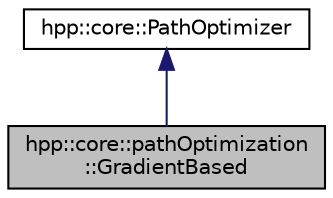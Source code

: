 digraph "hpp::core::pathOptimization::GradientBased"
{
  edge [fontname="Helvetica",fontsize="10",labelfontname="Helvetica",labelfontsize="10"];
  node [fontname="Helvetica",fontsize="10",shape=record];
  Node1 [label="hpp::core::pathOptimization\l::GradientBased",height=0.2,width=0.4,color="black", fillcolor="grey75", style="filled" fontcolor="black"];
  Node2 -> Node1 [dir="back",color="midnightblue",fontsize="10",style="solid",fontname="Helvetica"];
  Node2 [label="hpp::core::PathOptimizer",height=0.2,width=0.4,color="black", fillcolor="white", style="filled",URL="$a00037.html",tooltip="Abstraction of path optimizer. "];
}
